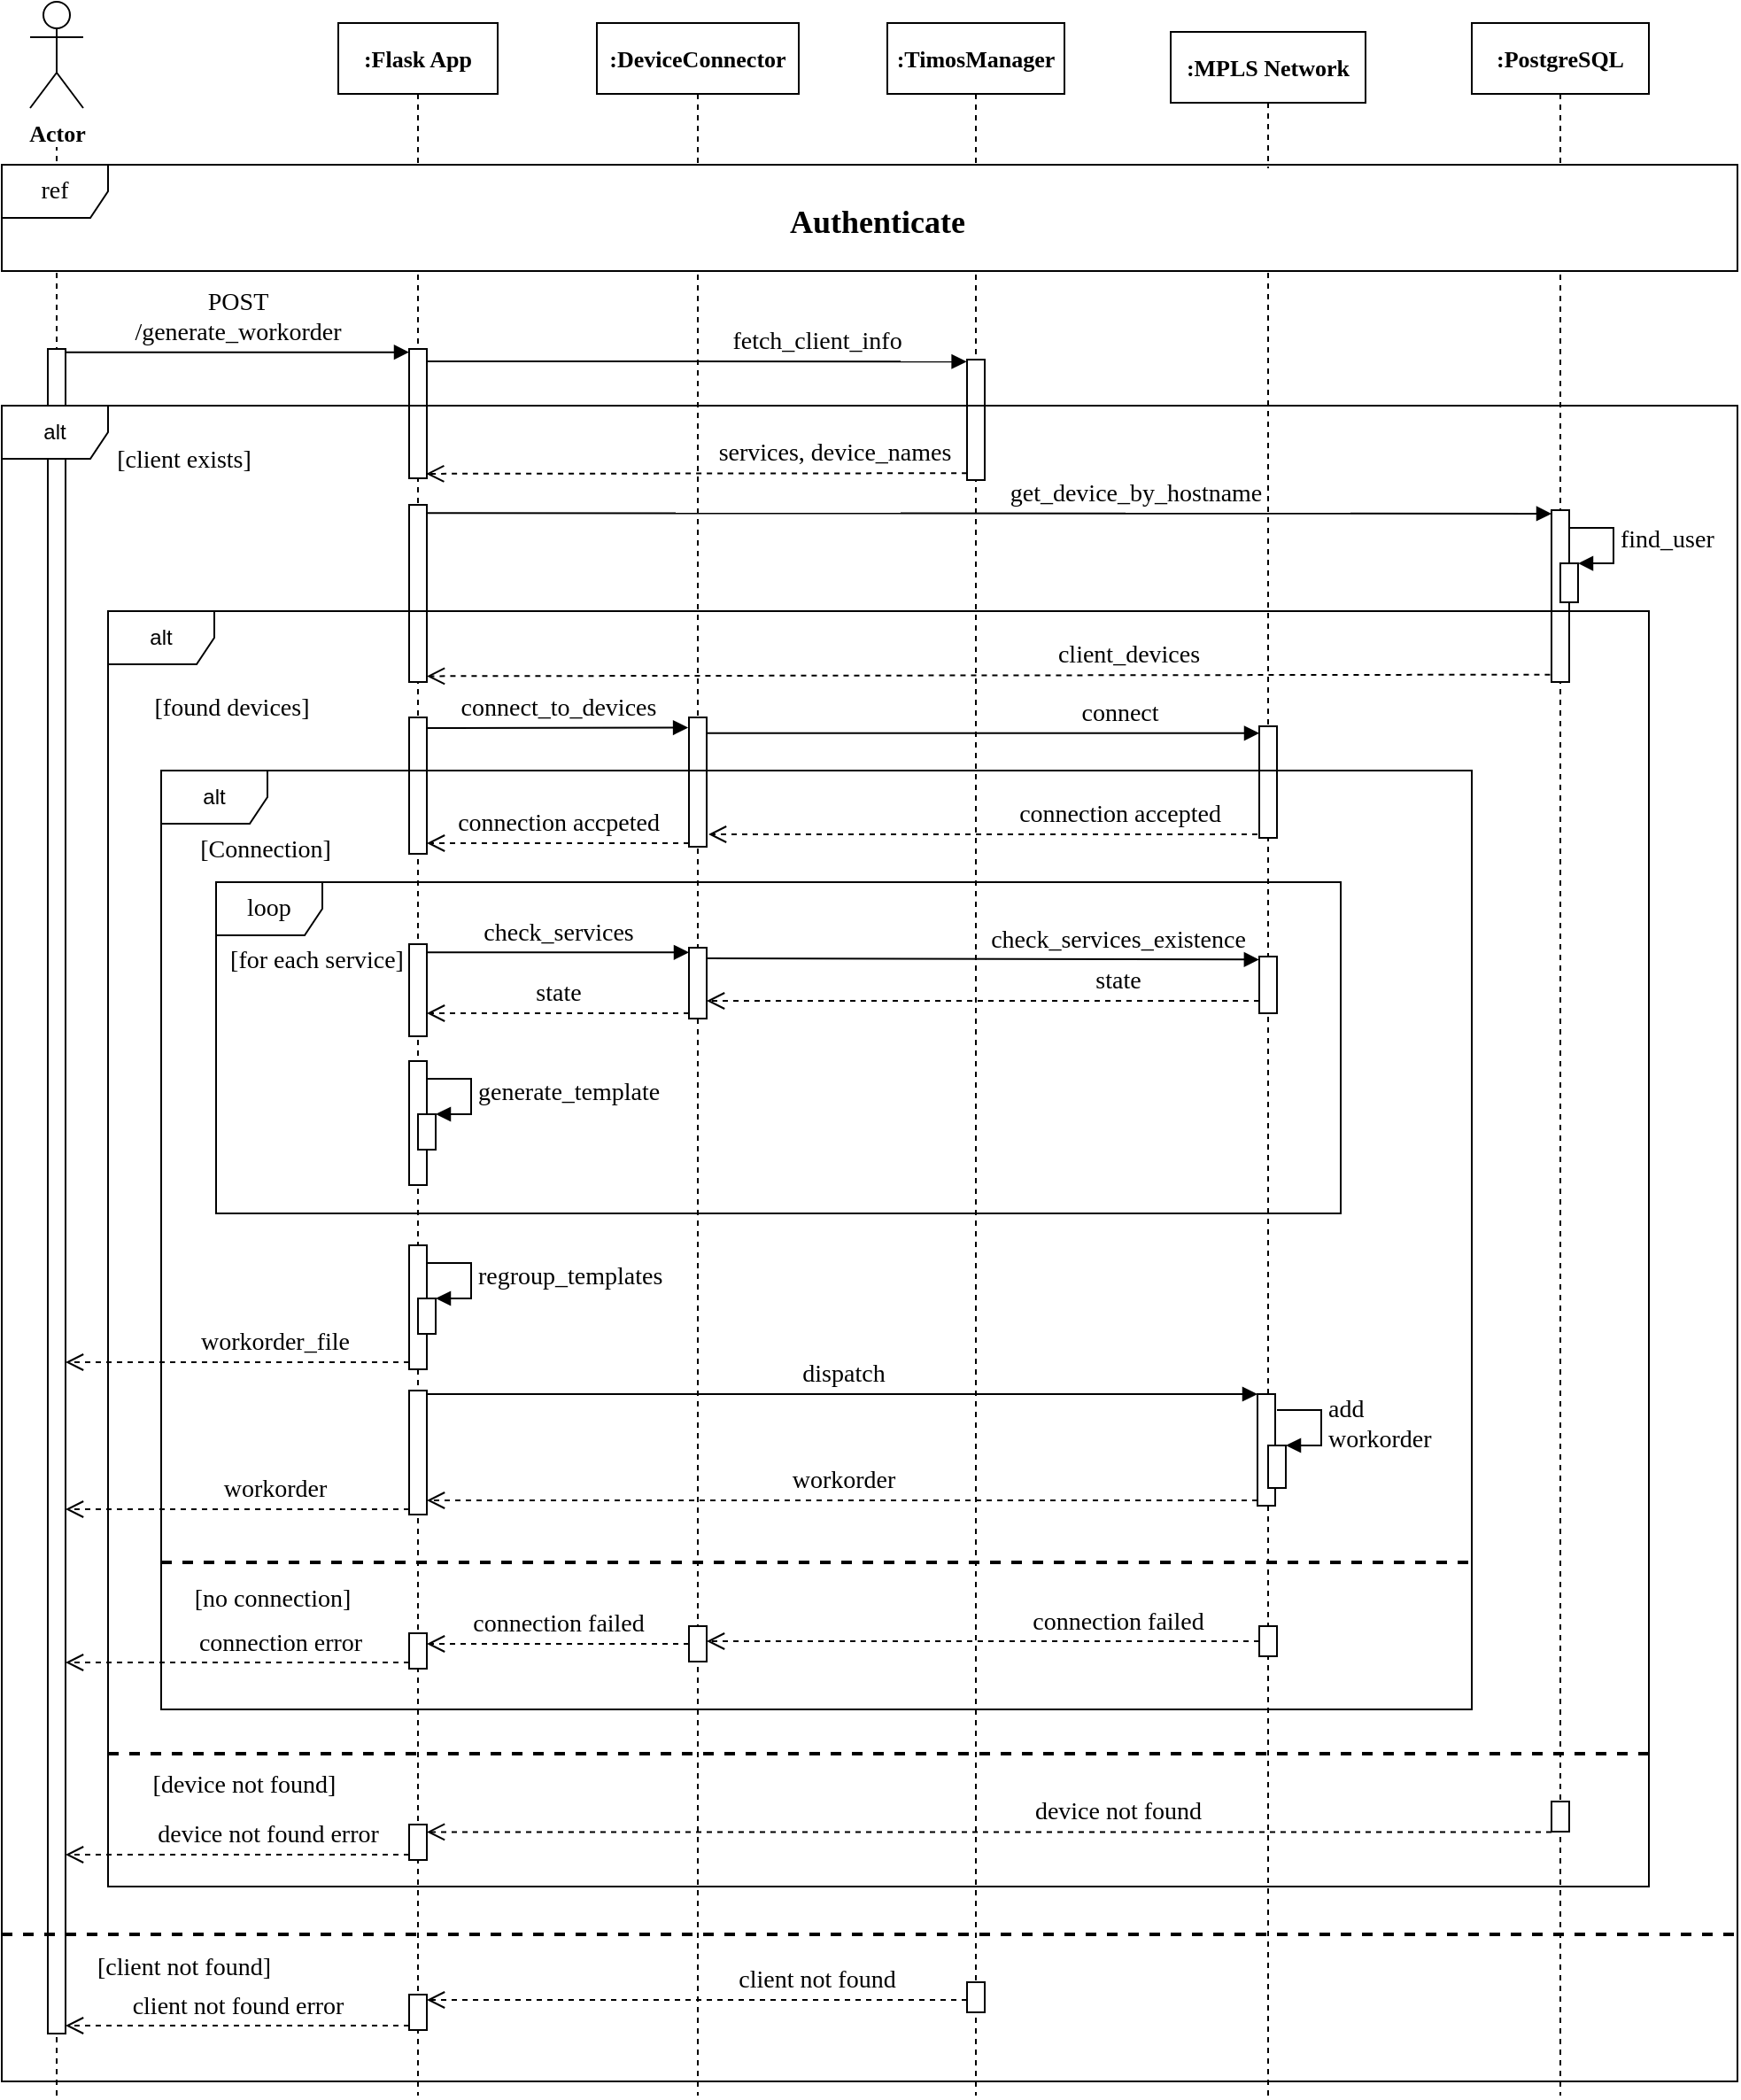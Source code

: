 <mxfile version="13.6.4" type="github">
  <diagram id="kgpKYQtTHZ0yAKxKKP6v" name="Page-1">
    <mxGraphModel dx="1038" dy="499" grid="1" gridSize="10" guides="1" tooltips="1" connect="1" arrows="1" fold="1" page="1" pageScale="1" pageWidth="850" pageHeight="1100" math="0" shadow="0" extFonts="Old Standard TT^https://fonts.googleapis.com/css?family=Old+Standard+TT">
      <root>
        <mxCell id="0" />
        <mxCell id="1" parent="0" />
        <mxCell id="won6xVCmw4BPkQLx-nKb-31" value="" style="endArrow=none;dashed=1;html=1;" parent="1" edge="1">
          <mxGeometry width="50" height="50" relative="1" as="geometry">
            <mxPoint x="231" y="1260" as="sourcePoint" />
            <mxPoint x="231" y="160" as="targetPoint" />
            <Array as="points">
              <mxPoint x="231" y="357" />
            </Array>
          </mxGeometry>
        </mxCell>
        <mxCell id="won6xVCmw4BPkQLx-nKb-10" value="&lt;font style=&quot;font-size: 13px&quot; face=&quot;Old Standard TT&quot;&gt;&lt;b&gt;:DeviceConnector&lt;/b&gt;&lt;/font&gt;" style="shape=umlLifeline;perimeter=lifelinePerimeter;whiteSpace=wrap;html=1;container=1;collapsible=0;recursiveResize=0;outlineConnect=0;" parent="1" vertex="1">
          <mxGeometry x="536" y="90" width="114" height="1170" as="geometry" />
        </mxCell>
        <mxCell id="-EMKrTOz9IqyBSOlUWd9-9" value="loop" style="shape=umlFrame;whiteSpace=wrap;html=1;fontFamily=Old Standard TT;fontSize=14;" vertex="1" parent="won6xVCmw4BPkQLx-nKb-10">
          <mxGeometry x="-215" y="485" width="635" height="187" as="geometry" />
        </mxCell>
        <mxCell id="-EMKrTOz9IqyBSOlUWd9-1" value="" style="html=1;points=[];perimeter=orthogonalPerimeter;fontFamily=Old Standard TT;fontSize=14;" vertex="1" parent="won6xVCmw4BPkQLx-nKb-10">
          <mxGeometry x="52" y="392" width="10" height="73" as="geometry" />
        </mxCell>
        <mxCell id="-EMKrTOz9IqyBSOlUWd9-12" value="" style="html=1;points=[];perimeter=orthogonalPerimeter;strokeWidth=1;fontFamily=Old Standard TT;fontSize=14;" vertex="1" parent="won6xVCmw4BPkQLx-nKb-10">
          <mxGeometry x="52" y="522" width="10" height="40" as="geometry" />
        </mxCell>
        <mxCell id="-EMKrTOz9IqyBSOlUWd9-16" value="connection accpeted" style="html=1;verticalAlign=bottom;endArrow=open;dashed=1;endSize=8;labelBackgroundColor=none;fontFamily=Old Standard TT;fontSize=14;" edge="1" parent="won6xVCmw4BPkQLx-nKb-10">
          <mxGeometry relative="1" as="geometry">
            <mxPoint x="52" y="463" as="sourcePoint" />
            <mxPoint x="-96" y="463" as="targetPoint" />
          </mxGeometry>
        </mxCell>
        <mxCell id="-EMKrTOz9IqyBSOlUWd9-18" value="check_services" style="html=1;verticalAlign=bottom;endArrow=block;entryX=-0.045;entryY=0.011;labelBackgroundColor=none;fontFamily=Old Standard TT;fontSize=14;entryDx=0;entryDy=0;entryPerimeter=0;" edge="1" parent="won6xVCmw4BPkQLx-nKb-10">
          <mxGeometry relative="1" as="geometry">
            <mxPoint x="-95.55" y="524.67" as="sourcePoint" />
            <mxPoint x="52" y="524.66" as="targetPoint" />
          </mxGeometry>
        </mxCell>
        <mxCell id="-EMKrTOz9IqyBSOlUWd9-19" value="check_services_existence" style="html=1;verticalAlign=bottom;endArrow=block;entryX=0;entryY=0;labelBackgroundColor=none;fontFamily=Old Standard TT;fontSize=14;exitX=1.007;exitY=0.07;exitDx=0;exitDy=0;exitPerimeter=0;" edge="1" parent="won6xVCmw4BPkQLx-nKb-10">
          <mxGeometry x="0.49" relative="1" as="geometry">
            <mxPoint x="62.0" y="528" as="sourcePoint" />
            <mxPoint x="373.93" y="528.7" as="targetPoint" />
            <mxPoint as="offset" />
          </mxGeometry>
        </mxCell>
        <mxCell id="-EMKrTOz9IqyBSOlUWd9-15" value="state" style="html=1;verticalAlign=bottom;endArrow=open;dashed=1;endSize=8;exitX=0;exitY=0.95;labelBackgroundColor=none;fontFamily=Old Standard TT;fontSize=14;" edge="1" parent="won6xVCmw4BPkQLx-nKb-10" target="-EMKrTOz9IqyBSOlUWd9-12">
          <mxGeometry x="-0.487" relative="1" as="geometry">
            <mxPoint x="304" y="552" as="targetPoint" />
            <mxPoint x="374" y="552" as="sourcePoint" />
            <mxPoint as="offset" />
          </mxGeometry>
        </mxCell>
        <mxCell id="-EMKrTOz9IqyBSOlUWd9-20" value="state" style="html=1;verticalAlign=bottom;endArrow=open;dashed=1;endSize=8;labelBackgroundColor=none;fontFamily=Old Standard TT;fontSize=14;" edge="1" parent="won6xVCmw4BPkQLx-nKb-10">
          <mxGeometry relative="1" as="geometry">
            <mxPoint x="52" y="559.0" as="sourcePoint" />
            <mxPoint x="-96" y="559.0" as="targetPoint" />
          </mxGeometry>
        </mxCell>
        <mxCell id="-EMKrTOz9IqyBSOlUWd9-28" value="" style="html=1;points=[];perimeter=orthogonalPerimeter;strokeWidth=1;fontFamily=Old Standard TT;fontSize=14;" vertex="1" parent="won6xVCmw4BPkQLx-nKb-10">
          <mxGeometry x="52" y="905" width="10" height="20" as="geometry" />
        </mxCell>
        <mxCell id="won6xVCmw4BPkQLx-nKb-11" value="&lt;font face=&quot;Old Standard TT&quot; size=&quot;1&quot;&gt;&lt;b style=&quot;font-size: 13px&quot;&gt;:PostgreSQL&lt;/b&gt;&lt;/font&gt;" style="shape=umlLifeline;perimeter=lifelinePerimeter;whiteSpace=wrap;html=1;container=1;collapsible=0;recursiveResize=0;outlineConnect=0;" parent="1" vertex="1">
          <mxGeometry x="1030" y="90" width="100" height="1170" as="geometry" />
        </mxCell>
        <mxCell id="YwoaJHBvHJMzYGjapxY1-10" value="" style="html=1;points=[];perimeter=orthogonalPerimeter;" parent="won6xVCmw4BPkQLx-nKb-11" vertex="1">
          <mxGeometry x="45" y="275" width="10" height="97" as="geometry" />
        </mxCell>
        <mxCell id="-EMKrTOz9IqyBSOlUWd9-53" value="" style="html=1;points=[];perimeter=orthogonalPerimeter;strokeWidth=1;fontFamily=Old Standard TT;fontSize=14;" vertex="1" parent="won6xVCmw4BPkQLx-nKb-11">
          <mxGeometry x="45" y="1004" width="10" height="17" as="geometry" />
        </mxCell>
        <mxCell id="won6xVCmw4BPkQLx-nKb-28" value="&lt;font face=&quot;Old Standard TT&quot; style=&quot;font-size: 13px&quot;&gt;&lt;b&gt;Actor&lt;/b&gt;&lt;/font&gt;" style="shape=umlActor;verticalLabelPosition=bottom;verticalAlign=top;html=1;" parent="1" vertex="1">
          <mxGeometry x="216" y="78" width="30" height="60" as="geometry" />
        </mxCell>
        <mxCell id="won6xVCmw4BPkQLx-nKb-49" value="&lt;font face=&quot;Old Standard TT&quot; style=&quot;font-size: 13px&quot;&gt;&lt;b&gt;:TimosManager&lt;/b&gt;&lt;/font&gt;" style="shape=umlLifeline;perimeter=lifelinePerimeter;whiteSpace=wrap;html=1;container=1;collapsible=0;recursiveResize=0;outlineConnect=0;" parent="1" vertex="1">
          <mxGeometry x="700" y="90" width="100" height="1170" as="geometry" />
        </mxCell>
        <mxCell id="YwoaJHBvHJMzYGjapxY1-7" value="" style="html=1;points=[];perimeter=orthogonalPerimeter;" parent="won6xVCmw4BPkQLx-nKb-49" vertex="1">
          <mxGeometry x="45" y="190" width="10" height="68" as="geometry" />
        </mxCell>
        <mxCell id="-EMKrTOz9IqyBSOlUWd9-59" value="" style="html=1;points=[];perimeter=orthogonalPerimeter;strokeWidth=1;fontFamily=Old Standard TT;fontSize=14;" vertex="1" parent="won6xVCmw4BPkQLx-nKb-49">
          <mxGeometry x="45" y="1106" width="10" height="17" as="geometry" />
        </mxCell>
        <mxCell id="YwoaJHBvHJMzYGjapxY1-1" value="&lt;font face=&quot;Old Standard TT&quot; size=&quot;1&quot;&gt;&lt;b style=&quot;font-size: 13px&quot;&gt;:MPLS Network&lt;/b&gt;&lt;/font&gt;" style="shape=umlLifeline;perimeter=lifelinePerimeter;whiteSpace=wrap;html=1;container=1;collapsible=0;recursiveResize=0;outlineConnect=0;" parent="1" vertex="1">
          <mxGeometry x="860" y="95" width="110" height="1165" as="geometry" />
        </mxCell>
        <mxCell id="-EMKrTOz9IqyBSOlUWd9-5" value="" style="html=1;points=[];perimeter=orthogonalPerimeter;fontFamily=Old Standard TT;fontSize=14;" vertex="1" parent="YwoaJHBvHJMzYGjapxY1-1">
          <mxGeometry x="50" y="392" width="10" height="63" as="geometry" />
        </mxCell>
        <mxCell id="-EMKrTOz9IqyBSOlUWd9-7" value="connection accepted" style="html=1;verticalAlign=bottom;endArrow=open;dashed=1;endSize=8;exitX=0;exitY=0.95;labelBackgroundColor=none;fontFamily=Old Standard TT;fontSize=14;" edge="1" parent="YwoaJHBvHJMzYGjapxY1-1">
          <mxGeometry x="-0.497" relative="1" as="geometry">
            <mxPoint x="-261" y="453" as="targetPoint" />
            <mxPoint x="49" y="453" as="sourcePoint" />
            <mxPoint as="offset" />
          </mxGeometry>
        </mxCell>
        <mxCell id="-EMKrTOz9IqyBSOlUWd9-13" value="" style="html=1;points=[];perimeter=orthogonalPerimeter;strokeWidth=1;fontFamily=Old Standard TT;fontSize=14;" vertex="1" parent="YwoaJHBvHJMzYGjapxY1-1">
          <mxGeometry x="50" y="522" width="10" height="32" as="geometry" />
        </mxCell>
        <mxCell id="-EMKrTOz9IqyBSOlUWd9-27" value="" style="html=1;points=[];perimeter=orthogonalPerimeter;strokeWidth=1;fontFamily=Old Standard TT;fontSize=14;" vertex="1" parent="YwoaJHBvHJMzYGjapxY1-1">
          <mxGeometry x="50" y="900" width="10" height="17" as="geometry" />
        </mxCell>
        <mxCell id="-EMKrTOz9IqyBSOlUWd9-42" value="" style="html=1;points=[];perimeter=orthogonalPerimeter;strokeWidth=1;fontFamily=Old Standard TT;fontSize=14;" vertex="1" parent="YwoaJHBvHJMzYGjapxY1-1">
          <mxGeometry x="49" y="769" width="10" height="63" as="geometry" />
        </mxCell>
        <mxCell id="-EMKrTOz9IqyBSOlUWd9-44" value="workorder" style="html=1;verticalAlign=bottom;endArrow=open;dashed=1;endSize=8;exitX=0;exitY=0.95;labelBackgroundColor=none;fontFamily=Old Standard TT;fontSize=14;" edge="1" parent="YwoaJHBvHJMzYGjapxY1-1" target="-EMKrTOz9IqyBSOlUWd9-41">
          <mxGeometry relative="1" as="geometry">
            <mxPoint x="-21" y="829" as="targetPoint" />
            <mxPoint x="49" y="829" as="sourcePoint" />
          </mxGeometry>
        </mxCell>
        <mxCell id="-EMKrTOz9IqyBSOlUWd9-45" value="" style="html=1;points=[];perimeter=orthogonalPerimeter;strokeWidth=1;fontFamily=Old Standard TT;fontSize=14;" vertex="1" parent="YwoaJHBvHJMzYGjapxY1-1">
          <mxGeometry x="55" y="798" width="10" height="24" as="geometry" />
        </mxCell>
        <mxCell id="-EMKrTOz9IqyBSOlUWd9-46" value="add &lt;br&gt;workorder" style="edgeStyle=orthogonalEdgeStyle;html=1;align=left;spacingLeft=2;endArrow=block;rounded=0;entryX=1;entryY=0;labelBackgroundColor=none;fontFamily=Old Standard TT;fontSize=14;" edge="1" target="-EMKrTOz9IqyBSOlUWd9-45" parent="YwoaJHBvHJMzYGjapxY1-1">
          <mxGeometry relative="1" as="geometry">
            <mxPoint x="60" y="778" as="sourcePoint" />
            <Array as="points">
              <mxPoint x="85" y="778" />
            </Array>
          </mxGeometry>
        </mxCell>
        <mxCell id="YwoaJHBvHJMzYGjapxY1-2" value="" style="html=1;points=[];perimeter=orthogonalPerimeter;strokeWidth=1;fillColor=#ffffff;" parent="1" vertex="1">
          <mxGeometry x="226" y="274" width="10" height="951" as="geometry" />
        </mxCell>
        <mxCell id="YwoaJHBvHJMzYGjapxY1-3" value="&lt;font style=&quot;font-size: 14px&quot; face=&quot;Old Standard TT&quot;&gt;POST &lt;br&gt;/generate_workorder&lt;/font&gt;" style="html=1;verticalAlign=bottom;startArrow=none;endArrow=block;startSize=8;startFill=0;labelBackgroundColor=none;entryX=0;entryY=0.037;entryDx=0;entryDy=0;entryPerimeter=0;" parent="1" edge="1" source="YwoaJHBvHJMzYGjapxY1-2">
          <mxGeometry relative="1" as="geometry">
            <mxPoint x="253.2" y="276.576" as="sourcePoint" />
            <mxPoint x="430" y="275.85" as="targetPoint" />
          </mxGeometry>
        </mxCell>
        <mxCell id="YwoaJHBvHJMzYGjapxY1-5" value="&lt;font style=&quot;font-size: 14px&quot; face=&quot;Old Standard TT&quot;&gt;services, device_names&lt;/font&gt;" style="html=1;verticalAlign=bottom;endArrow=open;dashed=1;endSize=8;labelBackgroundColor=none;exitX=0.006;exitY=0.859;exitDx=0;exitDy=0;exitPerimeter=0;entryX=0.96;entryY=0.965;entryDx=0;entryDy=0;entryPerimeter=0;" parent="1" target="YwoaJHBvHJMzYGjapxY1-6" edge="1">
          <mxGeometry x="-0.508" relative="1" as="geometry">
            <mxPoint x="450" y="344" as="targetPoint" />
            <mxPoint x="745.06" y="344.13" as="sourcePoint" />
            <mxPoint as="offset" />
          </mxGeometry>
        </mxCell>
        <mxCell id="YwoaJHBvHJMzYGjapxY1-11" value="&lt;font style=&quot;font-size: 14px&quot; face=&quot;Old Standard TT&quot;&gt;get_device_by_hostname&lt;/font&gt;" style="html=1;verticalAlign=bottom;endArrow=block;entryX=0;entryY=0;exitX=0.993;exitY=0.12;exitDx=0;exitDy=0;exitPerimeter=0;labelBackgroundColor=none;" parent="1" edge="1">
          <mxGeometry x="0.26" relative="1" as="geometry">
            <mxPoint x="439.93" y="366.6" as="sourcePoint" />
            <mxPoint x="1075" y="367.0" as="targetPoint" />
            <mxPoint as="offset" />
          </mxGeometry>
        </mxCell>
        <mxCell id="YwoaJHBvHJMzYGjapxY1-13" value="&lt;font style=&quot;font-size: 14px&quot; face=&quot;Old Standard TT&quot;&gt;find_user&lt;/font&gt;" style="edgeStyle=orthogonalEdgeStyle;html=1;align=left;spacingLeft=2;endArrow=block;rounded=0;entryX=1;entryY=0;labelBackgroundColor=none;" parent="1" target="YwoaJHBvHJMzYGjapxY1-14" edge="1">
          <mxGeometry relative="1" as="geometry">
            <mxPoint x="1085" y="375.01" as="sourcePoint" />
            <Array as="points">
              <mxPoint x="1110" y="375.01" />
            </Array>
          </mxGeometry>
        </mxCell>
        <mxCell id="YwoaJHBvHJMzYGjapxY1-14" value="" style="html=1;points=[];perimeter=orthogonalPerimeter;" parent="1" vertex="1">
          <mxGeometry x="1080" y="395.01" width="10" height="22" as="geometry" />
        </mxCell>
        <mxCell id="YwoaJHBvHJMzYGjapxY1-12" value="&lt;font style=&quot;font-size: 14px&quot; face=&quot;Old Standard TT&quot;&gt;client_devices&lt;/font&gt;" style="html=1;verticalAlign=bottom;endArrow=open;dashed=1;endSize=8;labelBackgroundColor=none;exitX=-0.078;exitY=0.957;exitDx=0;exitDy=0;exitPerimeter=0;entryX=1;entryY=0.967;entryDx=0;entryDy=0;entryPerimeter=0;" parent="1" source="YwoaJHBvHJMzYGjapxY1-10" target="YwoaJHBvHJMzYGjapxY1-9" edge="1">
          <mxGeometry x="-0.248" relative="1" as="geometry">
            <mxPoint x="450" y="458" as="targetPoint" />
            <mxPoint x="1060" y="458" as="sourcePoint" />
            <mxPoint as="offset" />
          </mxGeometry>
        </mxCell>
        <mxCell id="YwoaJHBvHJMzYGjapxY1-16" value="[client exists]" style="text;align=center;fontStyle=0;verticalAlign=middle;spacingLeft=3;spacingRight=3;strokeColor=none;rotatable=0;points=[[0,0.5],[1,0.5]];portConstraint=eastwest;fontSize=14;fontFamily=Old Standard TT;" parent="1" vertex="1">
          <mxGeometry x="263" y="322" width="80" height="26" as="geometry" />
        </mxCell>
        <mxCell id="YwoaJHBvHJMzYGjapxY1-17" value="[found devices]" style="text;align=center;fontStyle=0;verticalAlign=middle;spacingLeft=3;spacingRight=3;strokeColor=none;rotatable=0;points=[[0,0.5],[1,0.5]];portConstraint=eastwest;fontSize=14;fontFamily=Old Standard TT;" parent="1" vertex="1">
          <mxGeometry x="290" y="462" width="80" height="26" as="geometry" />
        </mxCell>
        <mxCell id="-EMKrTOz9IqyBSOlUWd9-2" value="connect_to_devices" style="html=1;verticalAlign=bottom;endArrow=block;entryX=-0.045;entryY=0.011;labelBackgroundColor=none;fontFamily=Old Standard TT;fontSize=14;entryDx=0;entryDy=0;entryPerimeter=0;" edge="1" parent="1">
          <mxGeometry relative="1" as="geometry">
            <mxPoint x="440" y="488" as="sourcePoint" />
            <mxPoint x="587.55" y="487.77" as="targetPoint" />
          </mxGeometry>
        </mxCell>
        <mxCell id="-EMKrTOz9IqyBSOlUWd9-6" value="connect" style="html=1;verticalAlign=bottom;endArrow=block;labelBackgroundColor=none;fontFamily=Old Standard TT;fontSize=14;exitX=1.007;exitY=0.07;exitDx=0;exitDy=0;exitPerimeter=0;" edge="1" target="-EMKrTOz9IqyBSOlUWd9-5" parent="1">
          <mxGeometry x="0.49" relative="1" as="geometry">
            <mxPoint x="598.07" y="490.9" as="sourcePoint" />
            <mxPoint x="900" y="491" as="targetPoint" />
            <mxPoint as="offset" />
          </mxGeometry>
        </mxCell>
        <mxCell id="won6xVCmw4BPkQLx-nKb-9" value="&lt;font face=&quot;Old Standard TT&quot; style=&quot;font-size: 13px&quot;&gt;&lt;b&gt;:Flask App&lt;/b&gt;&lt;/font&gt;" style="shape=umlLifeline;perimeter=lifelinePerimeter;whiteSpace=wrap;html=1;container=1;collapsible=0;recursiveResize=0;outlineConnect=0;" parent="1" vertex="1">
          <mxGeometry x="390" y="90" width="90" height="1170" as="geometry" />
        </mxCell>
        <mxCell id="YwoaJHBvHJMzYGjapxY1-4" value="&lt;font face=&quot;Old Standard TT&quot;&gt;&lt;span style=&quot;font-size: 14px&quot;&gt;fetch_client_info&lt;/span&gt;&lt;/font&gt;" style="html=1;verticalAlign=bottom;endArrow=block;labelBackgroundColor=none;entryX=-0.02;entryY=0.059;entryDx=0;entryDy=0;entryPerimeter=0;" parent="won6xVCmw4BPkQLx-nKb-9" edge="1">
          <mxGeometry x="0.452" relative="1" as="geometry">
            <mxPoint x="45.1" y="191.0" as="sourcePoint" />
            <mxPoint x="354.8" y="191.13" as="targetPoint" />
            <mxPoint as="offset" />
          </mxGeometry>
        </mxCell>
        <mxCell id="YwoaJHBvHJMzYGjapxY1-6" value="" style="html=1;points=[];perimeter=orthogonalPerimeter;" parent="won6xVCmw4BPkQLx-nKb-9" vertex="1">
          <mxGeometry x="40" y="184" width="10" height="73" as="geometry" />
        </mxCell>
        <mxCell id="YwoaJHBvHJMzYGjapxY1-9" value="" style="html=1;points=[];perimeter=orthogonalPerimeter;" parent="won6xVCmw4BPkQLx-nKb-9" vertex="1">
          <mxGeometry x="40" y="272" width="10" height="100" as="geometry" />
        </mxCell>
        <mxCell id="YwoaJHBvHJMzYGjapxY1-18" value="" style="html=1;points=[];perimeter=orthogonalPerimeter;" parent="won6xVCmw4BPkQLx-nKb-9" vertex="1">
          <mxGeometry x="40" y="392" width="10" height="77" as="geometry" />
        </mxCell>
        <mxCell id="-EMKrTOz9IqyBSOlUWd9-17" value="" style="html=1;points=[];perimeter=orthogonalPerimeter;strokeWidth=1;fontFamily=Old Standard TT;fontSize=14;" vertex="1" parent="won6xVCmw4BPkQLx-nKb-9">
          <mxGeometry x="40" y="520" width="10" height="52" as="geometry" />
        </mxCell>
        <mxCell id="-EMKrTOz9IqyBSOlUWd9-23" value="" style="html=1;points=[];perimeter=orthogonalPerimeter;strokeWidth=1;fontFamily=Old Standard TT;fontSize=14;" vertex="1" parent="won6xVCmw4BPkQLx-nKb-9">
          <mxGeometry x="40" y="586" width="10" height="70" as="geometry" />
        </mxCell>
        <mxCell id="-EMKrTOz9IqyBSOlUWd9-24" value="" style="html=1;points=[];perimeter=orthogonalPerimeter;strokeWidth=1;fontFamily=Old Standard TT;fontSize=14;" vertex="1" parent="won6xVCmw4BPkQLx-nKb-9">
          <mxGeometry x="45" y="616" width="10" height="20" as="geometry" />
        </mxCell>
        <mxCell id="-EMKrTOz9IqyBSOlUWd9-25" value="generate_template" style="edgeStyle=orthogonalEdgeStyle;html=1;align=left;spacingLeft=2;endArrow=block;rounded=0;entryX=1;entryY=0;labelBackgroundColor=none;fontFamily=Old Standard TT;fontSize=14;" edge="1" target="-EMKrTOz9IqyBSOlUWd9-24" parent="won6xVCmw4BPkQLx-nKb-9">
          <mxGeometry relative="1" as="geometry">
            <mxPoint x="50" y="596" as="sourcePoint" />
            <Array as="points">
              <mxPoint x="75" y="596" />
            </Array>
          </mxGeometry>
        </mxCell>
        <mxCell id="-EMKrTOz9IqyBSOlUWd9-31" value="" style="html=1;points=[];perimeter=orthogonalPerimeter;strokeWidth=1;fontFamily=Old Standard TT;fontSize=14;" vertex="1" parent="won6xVCmw4BPkQLx-nKb-9">
          <mxGeometry x="40" y="909" width="10" height="20" as="geometry" />
        </mxCell>
        <mxCell id="-EMKrTOz9IqyBSOlUWd9-41" value="" style="html=1;points=[];perimeter=orthogonalPerimeter;strokeWidth=1;fontFamily=Old Standard TT;fontSize=14;" vertex="1" parent="won6xVCmw4BPkQLx-nKb-9">
          <mxGeometry x="40" y="772" width="10" height="70" as="geometry" />
        </mxCell>
        <mxCell id="-EMKrTOz9IqyBSOlUWd9-56" value="" style="html=1;points=[];perimeter=orthogonalPerimeter;strokeWidth=1;fontFamily=Old Standard TT;fontSize=14;" vertex="1" parent="won6xVCmw4BPkQLx-nKb-9">
          <mxGeometry x="40" y="1017" width="10" height="20" as="geometry" />
        </mxCell>
        <mxCell id="-EMKrTOz9IqyBSOlUWd9-60" value="" style="html=1;points=[];perimeter=orthogonalPerimeter;strokeWidth=1;fontFamily=Old Standard TT;fontSize=14;" vertex="1" parent="won6xVCmw4BPkQLx-nKb-9">
          <mxGeometry x="40" y="1113" width="10" height="20" as="geometry" />
        </mxCell>
        <mxCell id="-EMKrTOz9IqyBSOlUWd9-29" value="connection failed" style="html=1;verticalAlign=bottom;endArrow=open;dashed=1;endSize=8;labelBackgroundColor=none;fontFamily=Old Standard TT;fontSize=14;" edge="1" parent="1" source="-EMKrTOz9IqyBSOlUWd9-27" target="-EMKrTOz9IqyBSOlUWd9-28">
          <mxGeometry x="-0.487" relative="1" as="geometry">
            <mxPoint x="900" y="1000" as="sourcePoint" />
            <mxPoint x="600" y="1000" as="targetPoint" />
            <mxPoint as="offset" />
          </mxGeometry>
        </mxCell>
        <mxCell id="-EMKrTOz9IqyBSOlUWd9-32" value="connection error" style="html=1;verticalAlign=bottom;endArrow=open;dashed=1;endSize=8;labelBackgroundColor=none;fontFamily=Old Standard TT;fontSize=14;" edge="1" parent="1">
          <mxGeometry x="-0.244" relative="1" as="geometry">
            <mxPoint x="430" y="1015.5" as="sourcePoint" />
            <mxPoint x="236" y="1015.5" as="targetPoint" />
            <mxPoint as="offset" />
          </mxGeometry>
        </mxCell>
        <mxCell id="-EMKrTOz9IqyBSOlUWd9-36" value="" style="html=1;points=[];perimeter=orthogonalPerimeter;strokeWidth=1;fontFamily=Old Standard TT;fontSize=14;" vertex="1" parent="1">
          <mxGeometry x="430" y="780" width="10" height="70" as="geometry" />
        </mxCell>
        <mxCell id="-EMKrTOz9IqyBSOlUWd9-37" value="" style="html=1;points=[];perimeter=orthogonalPerimeter;strokeWidth=1;fontFamily=Old Standard TT;fontSize=14;" vertex="1" parent="1">
          <mxGeometry x="435" y="810" width="10" height="20" as="geometry" />
        </mxCell>
        <mxCell id="-EMKrTOz9IqyBSOlUWd9-38" value="regroup_templates" style="edgeStyle=orthogonalEdgeStyle;html=1;align=left;spacingLeft=2;endArrow=block;rounded=0;entryX=1;entryY=0;labelBackgroundColor=none;fontFamily=Old Standard TT;fontSize=14;" edge="1" parent="1" target="-EMKrTOz9IqyBSOlUWd9-37">
          <mxGeometry relative="1" as="geometry">
            <mxPoint x="440" y="790" as="sourcePoint" />
            <Array as="points">
              <mxPoint x="465" y="790" />
            </Array>
          </mxGeometry>
        </mxCell>
        <mxCell id="-EMKrTOz9IqyBSOlUWd9-11" value="[Connection]" style="text;align=center;fontStyle=0;verticalAlign=middle;spacingLeft=3;spacingRight=3;strokeColor=none;rotatable=0;points=[[0,0.5],[1,0.5]];portConstraint=eastwest;fontSize=14;fontFamily=Old Standard TT;" vertex="1" parent="1">
          <mxGeometry x="309" y="542" width="80" height="26" as="geometry" />
        </mxCell>
        <mxCell id="YwoaJHBvHJMzYGjapxY1-20" value="[for each service]" style="text;align=center;fontStyle=0;verticalAlign=middle;spacingLeft=3;spacingRight=3;strokeColor=none;rotatable=0;points=[[0,0.5],[1,0.5]];portConstraint=eastwest;fontSize=14;fontFamily=Old Standard TT;" parent="1" vertex="1">
          <mxGeometry x="338" y="605" width="80" height="25" as="geometry" />
        </mxCell>
        <mxCell id="-EMKrTOz9IqyBSOlUWd9-26" value="[no connection]" style="text;align=center;fontStyle=0;verticalAlign=middle;spacingLeft=3;spacingRight=3;strokeColor=none;rotatable=0;points=[[0,0.5],[1,0.5]];portConstraint=eastwest;fontSize=14;fontFamily=Old Standard TT;" vertex="1" parent="1">
          <mxGeometry x="313" y="965" width="80" height="26" as="geometry" />
        </mxCell>
        <mxCell id="-EMKrTOz9IqyBSOlUWd9-10" value="" style="line;strokeWidth=2;fillColor=none;align=left;verticalAlign=middle;spacingTop=-1;spacingLeft=3;spacingRight=3;rotatable=0;labelPosition=right;points=[];portConstraint=eastwest;fontFamily=Old Standard TT;fontSize=14;dashed=1;" vertex="1" parent="1">
          <mxGeometry x="290" y="955" width="740" height="8" as="geometry" />
        </mxCell>
        <mxCell id="-EMKrTOz9IqyBSOlUWd9-30" value="connection failed" style="html=1;verticalAlign=bottom;endArrow=open;dashed=1;endSize=8;labelBackgroundColor=none;fontFamily=Old Standard TT;fontSize=14;" edge="1" parent="1" source="-EMKrTOz9IqyBSOlUWd9-28" target="-EMKrTOz9IqyBSOlUWd9-31">
          <mxGeometry relative="1" as="geometry">
            <mxPoint x="583" y="1007" as="sourcePoint" />
            <mxPoint x="450" y="1007" as="targetPoint" />
          </mxGeometry>
        </mxCell>
        <mxCell id="-EMKrTOz9IqyBSOlUWd9-43" value="dispatch" style="html=1;verticalAlign=bottom;endArrow=block;entryX=0;entryY=0;labelBackgroundColor=none;fontFamily=Old Standard TT;fontSize=14;" edge="1" target="-EMKrTOz9IqyBSOlUWd9-42" parent="1" source="-EMKrTOz9IqyBSOlUWd9-41">
          <mxGeometry relative="1" as="geometry">
            <mxPoint x="839" y="864" as="sourcePoint" />
          </mxGeometry>
        </mxCell>
        <mxCell id="-EMKrTOz9IqyBSOlUWd9-48" value="workorder_file" style="html=1;verticalAlign=bottom;endArrow=open;dashed=1;endSize=8;labelBackgroundColor=none;fontFamily=Old Standard TT;fontSize=14;" edge="1" parent="1" target="YwoaJHBvHJMzYGjapxY1-2">
          <mxGeometry x="-0.209" relative="1" as="geometry">
            <mxPoint x="430" y="846" as="sourcePoint" />
            <mxPoint x="253" y="846" as="targetPoint" />
            <mxPoint as="offset" />
          </mxGeometry>
        </mxCell>
        <mxCell id="-EMKrTOz9IqyBSOlUWd9-49" value="workorder" style="html=1;verticalAlign=bottom;endArrow=open;dashed=1;endSize=8;labelBackgroundColor=none;fontFamily=Old Standard TT;fontSize=14;" edge="1" parent="1" target="YwoaJHBvHJMzYGjapxY1-2">
          <mxGeometry x="-0.209" relative="1" as="geometry">
            <mxPoint x="430" y="929" as="sourcePoint" />
            <mxPoint x="253" y="929" as="targetPoint" />
            <mxPoint as="offset" />
          </mxGeometry>
        </mxCell>
        <mxCell id="-EMKrTOz9IqyBSOlUWd9-50" value="" style="line;strokeWidth=2;fillColor=none;align=left;verticalAlign=middle;spacingTop=-1;spacingLeft=3;spacingRight=3;rotatable=0;labelPosition=right;points=[];portConstraint=eastwest;fontFamily=Old Standard TT;fontSize=14;dashed=1;" vertex="1" parent="1">
          <mxGeometry x="260" y="1063" width="870" height="8" as="geometry" />
        </mxCell>
        <mxCell id="-EMKrTOz9IqyBSOlUWd9-54" value="[device not found]" style="text;align=center;fontStyle=0;verticalAlign=middle;spacingLeft=3;spacingRight=3;strokeColor=none;rotatable=0;points=[[0,0.5],[1,0.5]];portConstraint=eastwest;fontSize=14;fontFamily=Old Standard TT;" vertex="1" parent="1">
          <mxGeometry x="277" y="1070" width="120" height="26" as="geometry" />
        </mxCell>
        <mxCell id="-EMKrTOz9IqyBSOlUWd9-57" value="device not found" style="html=1;verticalAlign=bottom;endArrow=open;dashed=1;endSize=8;labelBackgroundColor=none;fontFamily=Old Standard TT;fontSize=14;" edge="1" parent="1">
          <mxGeometry x="-0.228" relative="1" as="geometry">
            <mxPoint x="1075" y="1111.2" as="sourcePoint" />
            <mxPoint x="440" y="1111.2" as="targetPoint" />
            <mxPoint as="offset" />
          </mxGeometry>
        </mxCell>
        <mxCell id="-EMKrTOz9IqyBSOlUWd9-58" value="device not found error" style="html=1;verticalAlign=bottom;endArrow=open;dashed=1;endSize=8;labelBackgroundColor=none;fontFamily=Old Standard TT;fontSize=14;" edge="1" parent="1">
          <mxGeometry x="-0.175" relative="1" as="geometry">
            <mxPoint x="430" y="1124" as="sourcePoint" />
            <mxPoint x="236.0" y="1124" as="targetPoint" />
            <mxPoint as="offset" />
          </mxGeometry>
        </mxCell>
        <mxCell id="-EMKrTOz9IqyBSOlUWd9-61" value="" style="line;strokeWidth=2;fillColor=none;align=left;verticalAlign=middle;spacingTop=-1;spacingLeft=3;spacingRight=3;rotatable=0;labelPosition=right;points=[];portConstraint=eastwest;fontFamily=Old Standard TT;fontSize=14;dashed=1;" vertex="1" parent="1">
          <mxGeometry x="200" y="1165" width="980" height="8" as="geometry" />
        </mxCell>
        <mxCell id="-EMKrTOz9IqyBSOlUWd9-62" value="[client not found]" style="text;align=center;fontStyle=0;verticalAlign=middle;spacingLeft=3;spacingRight=3;strokeColor=none;rotatable=0;points=[[0,0.5],[1,0.5]];portConstraint=eastwest;fontSize=14;fontFamily=Old Standard TT;" vertex="1" parent="1">
          <mxGeometry x="263" y="1173" width="80" height="26" as="geometry" />
        </mxCell>
        <mxCell id="-EMKrTOz9IqyBSOlUWd9-63" value="client not found" style="html=1;verticalAlign=bottom;endArrow=open;dashed=1;endSize=8;labelBackgroundColor=none;fontFamily=Old Standard TT;fontSize=14;" edge="1" parent="1">
          <mxGeometry x="-0.443" relative="1" as="geometry">
            <mxPoint x="745" y="1206" as="sourcePoint" />
            <mxPoint x="440" y="1206" as="targetPoint" />
            <mxPoint as="offset" />
          </mxGeometry>
        </mxCell>
        <mxCell id="-EMKrTOz9IqyBSOlUWd9-64" value="client not found error" style="html=1;verticalAlign=bottom;endArrow=open;dashed=1;endSize=8;labelBackgroundColor=none;fontFamily=Old Standard TT;fontSize=14;" edge="1" parent="1">
          <mxGeometry relative="1" as="geometry">
            <mxPoint x="430" y="1220.5" as="sourcePoint" />
            <mxPoint x="236.0" y="1220.5" as="targetPoint" />
          </mxGeometry>
        </mxCell>
        <mxCell id="YwoaJHBvHJMzYGjapxY1-19" value="alt" style="shape=umlFrame;whiteSpace=wrap;html=1;" parent="1" vertex="1">
          <mxGeometry x="290" y="512" width="740" height="530" as="geometry" />
        </mxCell>
        <mxCell id="YwoaJHBvHJMzYGjapxY1-15" value="alt" style="shape=umlFrame;whiteSpace=wrap;html=1;" parent="1" vertex="1">
          <mxGeometry x="260" y="422" width="870" height="720" as="geometry" />
        </mxCell>
        <mxCell id="YwoaJHBvHJMzYGjapxY1-8" value="alt" style="shape=umlFrame;whiteSpace=wrap;html=1;" parent="1" vertex="1">
          <mxGeometry x="200" y="306" width="980" height="946" as="geometry" />
        </mxCell>
        <mxCell id="-EMKrTOz9IqyBSOlUWd9-66" value="Authenticate" style="text;align=center;fontStyle=1;verticalAlign=middle;spacingLeft=3;spacingRight=3;strokeColor=none;rotatable=0;points=[[0,0.5],[1,0.5]];portConstraint=eastwest;labelBackgroundColor=#ffffff;fillColor=#FFFFFF;gradientColor=none;fontFamily=Old Standard TT;fontSize=18;" vertex="1" parent="1">
          <mxGeometry x="210" y="172" width="969" height="57" as="geometry" />
        </mxCell>
        <mxCell id="-EMKrTOz9IqyBSOlUWd9-65" value="ref" style="shape=umlFrame;whiteSpace=wrap;html=1;strokeWidth=1;fontFamily=Old Standard TT;fontSize=14;labelBackgroundColor=#ffffff;fillColor=#FFFFFF;" vertex="1" parent="1">
          <mxGeometry x="200" y="170" width="980" height="60" as="geometry" />
        </mxCell>
      </root>
    </mxGraphModel>
  </diagram>
</mxfile>
